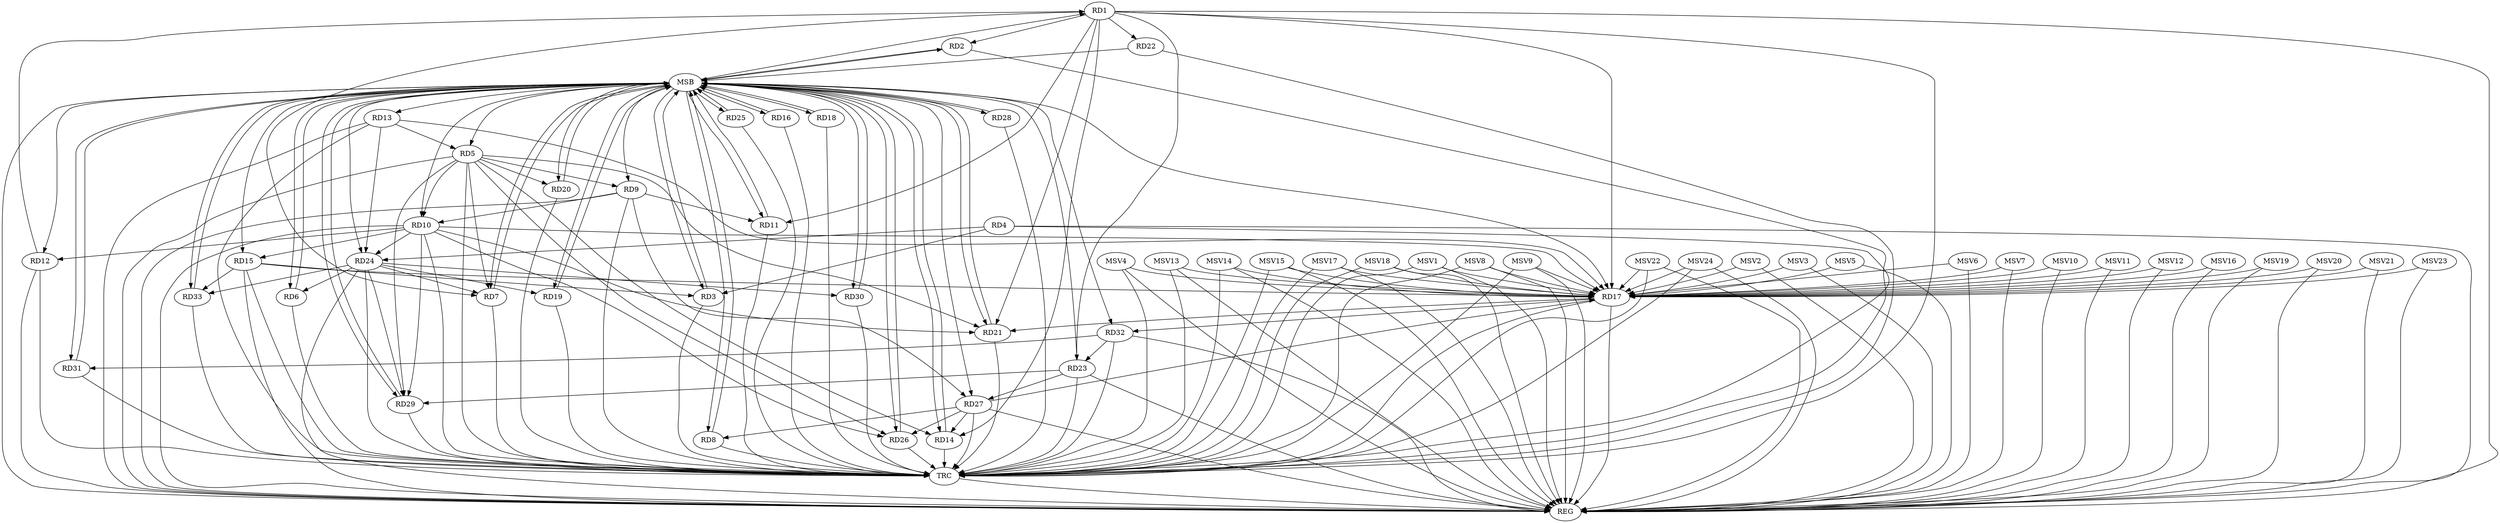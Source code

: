 strict digraph G {
  RD1 [ label="RD1" ];
  RD2 [ label="RD2" ];
  RD3 [ label="RD3" ];
  RD4 [ label="RD4" ];
  RD5 [ label="RD5" ];
  RD6 [ label="RD6" ];
  RD7 [ label="RD7" ];
  RD8 [ label="RD8" ];
  RD9 [ label="RD9" ];
  RD10 [ label="RD10" ];
  RD11 [ label="RD11" ];
  RD12 [ label="RD12" ];
  RD13 [ label="RD13" ];
  RD14 [ label="RD14" ];
  RD15 [ label="RD15" ];
  RD16 [ label="RD16" ];
  RD17 [ label="RD17" ];
  RD18 [ label="RD18" ];
  RD19 [ label="RD19" ];
  RD20 [ label="RD20" ];
  RD21 [ label="RD21" ];
  RD22 [ label="RD22" ];
  RD23 [ label="RD23" ];
  RD24 [ label="RD24" ];
  RD25 [ label="RD25" ];
  RD26 [ label="RD26" ];
  RD27 [ label="RD27" ];
  RD28 [ label="RD28" ];
  RD29 [ label="RD29" ];
  RD30 [ label="RD30" ];
  RD31 [ label="RD31" ];
  RD32 [ label="RD32" ];
  RD33 [ label="RD33" ];
  REG [ label="REG" ];
  MSB [ label="MSB" ];
  TRC [ label="TRC" ];
  MSV1 [ label="MSV1" ];
  MSV2 [ label="MSV2" ];
  MSV3 [ label="MSV3" ];
  MSV4 [ label="MSV4" ];
  MSV5 [ label="MSV5" ];
  MSV6 [ label="MSV6" ];
  MSV7 [ label="MSV7" ];
  MSV8 [ label="MSV8" ];
  MSV9 [ label="MSV9" ];
  MSV10 [ label="MSV10" ];
  MSV11 [ label="MSV11" ];
  MSV12 [ label="MSV12" ];
  MSV13 [ label="MSV13" ];
  MSV14 [ label="MSV14" ];
  MSV15 [ label="MSV15" ];
  MSV16 [ label="MSV16" ];
  MSV17 [ label="MSV17" ];
  MSV18 [ label="MSV18" ];
  MSV19 [ label="MSV19" ];
  MSV20 [ label="MSV20" ];
  MSV21 [ label="MSV21" ];
  MSV22 [ label="MSV22" ];
  MSV23 [ label="MSV23" ];
  MSV24 [ label="MSV24" ];
  RD1 -> RD2;
  RD1 -> RD7;
  RD1 -> RD11;
  RD12 -> RD1;
  RD1 -> RD14;
  RD1 -> RD17;
  RD1 -> RD21;
  RD1 -> RD22;
  RD1 -> RD23;
  RD4 -> RD3;
  RD15 -> RD3;
  RD4 -> RD24;
  RD5 -> RD7;
  RD5 -> RD9;
  RD5 -> RD10;
  RD13 -> RD5;
  RD5 -> RD14;
  RD5 -> RD20;
  RD5 -> RD21;
  RD5 -> RD26;
  RD5 -> RD29;
  RD24 -> RD6;
  RD24 -> RD7;
  RD27 -> RD8;
  RD9 -> RD10;
  RD9 -> RD11;
  RD9 -> RD27;
  RD10 -> RD12;
  RD10 -> RD15;
  RD10 -> RD17;
  RD10 -> RD21;
  RD10 -> RD24;
  RD10 -> RD26;
  RD10 -> RD29;
  RD13 -> RD17;
  RD13 -> RD24;
  RD27 -> RD14;
  RD15 -> RD17;
  RD15 -> RD33;
  RD17 -> RD21;
  RD27 -> RD17;
  RD17 -> RD32;
  RD24 -> RD19;
  RD23 -> RD27;
  RD23 -> RD29;
  RD32 -> RD23;
  RD24 -> RD29;
  RD24 -> RD30;
  RD24 -> RD33;
  RD27 -> RD26;
  RD32 -> RD31;
  RD1 -> REG;
  RD4 -> REG;
  RD5 -> REG;
  RD9 -> REG;
  RD10 -> REG;
  RD12 -> REG;
  RD13 -> REG;
  RD15 -> REG;
  RD17 -> REG;
  RD23 -> REG;
  RD24 -> REG;
  RD27 -> REG;
  RD32 -> REG;
  RD2 -> MSB;
  MSB -> RD28;
  MSB -> RD31;
  MSB -> REG;
  RD3 -> MSB;
  MSB -> RD5;
  MSB -> RD8;
  MSB -> RD9;
  RD6 -> MSB;
  MSB -> RD7;
  MSB -> RD25;
  RD7 -> MSB;
  MSB -> RD1;
  MSB -> RD6;
  MSB -> RD13;
  MSB -> RD18;
  MSB -> RD32;
  RD8 -> MSB;
  MSB -> RD14;
  MSB -> RD30;
  RD11 -> MSB;
  MSB -> RD2;
  MSB -> RD12;
  MSB -> RD29;
  RD14 -> MSB;
  MSB -> RD3;
  MSB -> RD27;
  RD16 -> MSB;
  RD18 -> MSB;
  MSB -> RD21;
  RD19 -> MSB;
  RD20 -> MSB;
  MSB -> RD15;
  MSB -> RD17;
  MSB -> RD26;
  RD21 -> MSB;
  MSB -> RD10;
  RD22 -> MSB;
  MSB -> RD20;
  RD25 -> MSB;
  RD26 -> MSB;
  MSB -> RD19;
  RD28 -> MSB;
  MSB -> RD16;
  MSB -> RD24;
  RD29 -> MSB;
  MSB -> RD23;
  RD30 -> MSB;
  MSB -> RD33;
  RD31 -> MSB;
  MSB -> RD11;
  RD33 -> MSB;
  RD1 -> TRC;
  RD2 -> TRC;
  RD3 -> TRC;
  RD4 -> TRC;
  RD5 -> TRC;
  RD6 -> TRC;
  RD7 -> TRC;
  RD8 -> TRC;
  RD9 -> TRC;
  RD10 -> TRC;
  RD11 -> TRC;
  RD12 -> TRC;
  RD13 -> TRC;
  RD14 -> TRC;
  RD15 -> TRC;
  RD16 -> TRC;
  RD17 -> TRC;
  RD18 -> TRC;
  RD19 -> TRC;
  RD20 -> TRC;
  RD21 -> TRC;
  RD22 -> TRC;
  RD23 -> TRC;
  RD24 -> TRC;
  RD25 -> TRC;
  RD26 -> TRC;
  RD27 -> TRC;
  RD28 -> TRC;
  RD29 -> TRC;
  RD30 -> TRC;
  RD31 -> TRC;
  RD32 -> TRC;
  RD33 -> TRC;
  TRC -> REG;
  MSV1 -> RD17;
  MSV2 -> RD17;
  MSV3 -> RD17;
  MSV4 -> RD17;
  MSV5 -> RD17;
  MSV6 -> RD17;
  MSV1 -> REG;
  MSV1 -> TRC;
  MSV2 -> REG;
  MSV3 -> REG;
  MSV4 -> REG;
  MSV4 -> TRC;
  MSV5 -> REG;
  MSV6 -> REG;
  MSV7 -> RD17;
  MSV7 -> REG;
  MSV8 -> RD17;
  MSV8 -> REG;
  MSV8 -> TRC;
  MSV9 -> RD17;
  MSV10 -> RD17;
  MSV9 -> REG;
  MSV9 -> TRC;
  MSV10 -> REG;
  MSV11 -> RD17;
  MSV12 -> RD17;
  MSV11 -> REG;
  MSV12 -> REG;
  MSV13 -> RD17;
  MSV14 -> RD17;
  MSV13 -> REG;
  MSV13 -> TRC;
  MSV14 -> REG;
  MSV14 -> TRC;
  MSV15 -> RD17;
  MSV15 -> REG;
  MSV15 -> TRC;
  MSV16 -> RD17;
  MSV17 -> RD17;
  MSV18 -> RD17;
  MSV16 -> REG;
  MSV17 -> REG;
  MSV17 -> TRC;
  MSV18 -> REG;
  MSV18 -> TRC;
  MSV19 -> RD17;
  MSV19 -> REG;
  MSV20 -> RD17;
  MSV21 -> RD17;
  MSV22 -> RD17;
  MSV20 -> REG;
  MSV21 -> REG;
  MSV22 -> REG;
  MSV22 -> TRC;
  MSV23 -> RD17;
  MSV24 -> RD17;
  MSV23 -> REG;
  MSV24 -> REG;
  MSV24 -> TRC;
}
